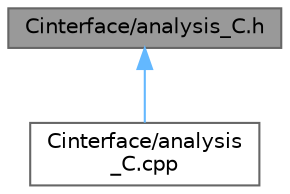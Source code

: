 digraph "Cinterface/analysis_C.h"
{
 // LATEX_PDF_SIZE
  bgcolor="transparent";
  edge [fontname=Helvetica,fontsize=10,labelfontname=Helvetica,labelfontsize=10];
  node [fontname=Helvetica,fontsize=10,shape=box,height=0.2,width=0.4];
  Node1 [label="Cinterface/analysis_C.h",height=0.2,width=0.4,color="gray40", fillcolor="grey60", style="filled", fontcolor="black",tooltip="Header file for C Interface functions related to graph generation."];
  Node1 -> Node2 [dir="back",color="steelblue1",style="solid"];
  Node2 [label="Cinterface/analysis\l_C.cpp",height=0.2,width=0.4,color="grey40", fillcolor="white", style="filled",URL="$a00404.html",tooltip=" "];
}
